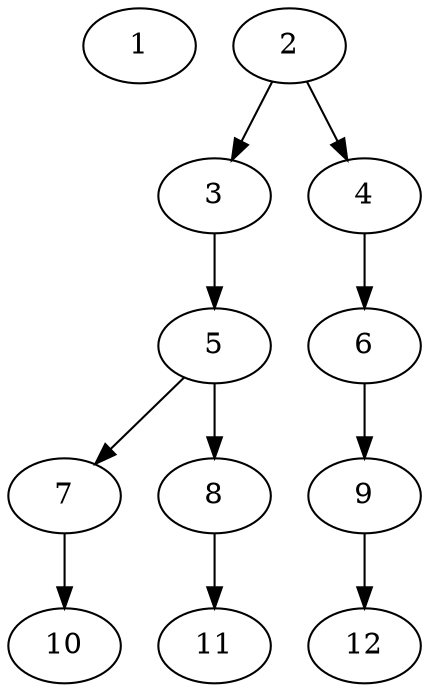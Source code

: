 // DAG (tier=1-easy, mode=compute, n=12, ccr=0.288, fat=0.487, density=0.230, regular=0.732, jump=0.074, mindata=262144, maxdata=2097152)
// DAG automatically generated by daggen at Sun Aug 24 16:33:32 2025
// /home/ermia/Project/Environments/daggen/bin/daggen --dot --ccr 0.288 --fat 0.487 --regular 0.732 --density 0.230 --jump 0.074 --mindata 262144 --maxdata 2097152 -n 12 
digraph G {
  1 [size="316612225205459", alpha="0.16", expect_size="158306112602729"]
  2 [size="1169892600799297536", alpha="0.02", expect_size="584946300399648768"]
  2 -> 3 [size ="8882202083328"]
  2 -> 4 [size ="8882202083328"]
  3 [size="69979719345334120", alpha="0.14", expect_size="34989859672667060"]
  3 -> 5 [size ="28555031347200"]
  4 [size="7037801848622138", alpha="0.17", expect_size="3518900924311069"]
  4 -> 6 [size ="10021442158592"]
  5 [size="104968131850478", alpha="0.15", expect_size="52484065925239"]
  5 -> 7 [size ="5490184552448"]
  5 -> 8 [size ="5490184552448"]
  6 [size="11686938926114626", alpha="0.19", expect_size="5843469463057313"]
  6 -> 9 [size ="20388352360448"]
  7 [size="629281243477186", alpha="0.11", expect_size="314640621738593"]
  7 -> 10 [size ="13360066199552"]
  8 [size="972351155446158", alpha="0.11", expect_size="486175577723079"]
  8 -> 11 [size ="19279168667648"]
  9 [size="5540271966595842048", alpha="0.05", expect_size="2770135983297921024"]
  9 -> 12 [size ="25048249270272"]
  10 [size="60542850039950", alpha="0.00", expect_size="30271425019975"]
  11 [size="6347183996835705", alpha="0.16", expect_size="3173591998417852"]
  12 [size="599105470728436", alpha="0.15", expect_size="299552735364218"]
}